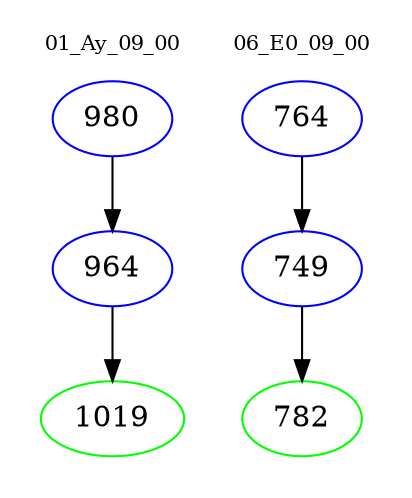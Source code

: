 digraph{
subgraph cluster_0 {
color = white
label = "01_Ay_09_00";
fontsize=10;
T0_980 [label="980", color="blue"]
T0_980 -> T0_964 [color="black"]
T0_964 [label="964", color="blue"]
T0_964 -> T0_1019 [color="black"]
T0_1019 [label="1019", color="green"]
}
subgraph cluster_1 {
color = white
label = "06_E0_09_00";
fontsize=10;
T1_764 [label="764", color="blue"]
T1_764 -> T1_749 [color="black"]
T1_749 [label="749", color="blue"]
T1_749 -> T1_782 [color="black"]
T1_782 [label="782", color="green"]
}
}
